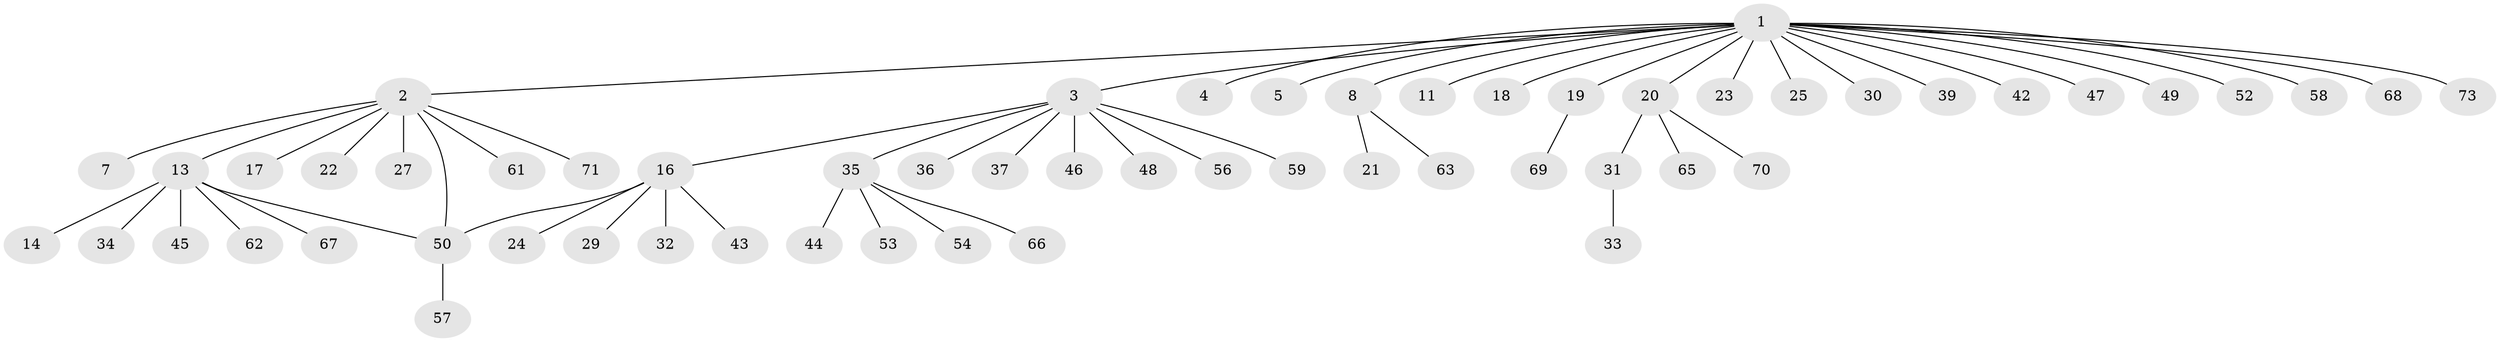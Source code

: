 // Generated by graph-tools (version 1.1) at 2025/23/03/03/25 07:23:54]
// undirected, 58 vertices, 59 edges
graph export_dot {
graph [start="1"]
  node [color=gray90,style=filled];
  1 [super="+72"];
  2 [super="+9"];
  3 [super="+15"];
  4 [super="+6"];
  5 [super="+12"];
  7 [super="+10"];
  8 [super="+40"];
  11;
  13 [super="+28"];
  14;
  16 [super="+38"];
  17;
  18 [super="+41"];
  19;
  20 [super="+55"];
  21;
  22;
  23;
  24;
  25 [super="+26"];
  27;
  29;
  30;
  31;
  32;
  33;
  34;
  35 [super="+51"];
  36;
  37;
  39;
  42;
  43;
  44;
  45;
  46;
  47;
  48;
  49;
  50 [super="+64"];
  52 [super="+60"];
  53;
  54;
  56;
  57;
  58;
  59 [super="+75"];
  61;
  62;
  63;
  65;
  66;
  67;
  68;
  69 [super="+74"];
  70;
  71;
  73;
  1 -- 2;
  1 -- 3;
  1 -- 4;
  1 -- 5;
  1 -- 8;
  1 -- 11;
  1 -- 18;
  1 -- 19;
  1 -- 20;
  1 -- 23;
  1 -- 25;
  1 -- 30;
  1 -- 39;
  1 -- 42;
  1 -- 47;
  1 -- 49;
  1 -- 52;
  1 -- 58;
  1 -- 68;
  1 -- 73;
  2 -- 7;
  2 -- 13;
  2 -- 17;
  2 -- 22;
  2 -- 27;
  2 -- 61;
  2 -- 71;
  2 -- 50;
  3 -- 16;
  3 -- 35;
  3 -- 36;
  3 -- 37;
  3 -- 46;
  3 -- 48;
  3 -- 59;
  3 -- 56;
  8 -- 21;
  8 -- 63;
  13 -- 14;
  13 -- 34;
  13 -- 45;
  13 -- 67;
  13 -- 62;
  13 -- 50;
  16 -- 24;
  16 -- 29;
  16 -- 32;
  16 -- 43;
  16 -- 50;
  19 -- 69;
  20 -- 31;
  20 -- 65;
  20 -- 70;
  31 -- 33;
  35 -- 44;
  35 -- 53;
  35 -- 54;
  35 -- 66;
  50 -- 57;
}
